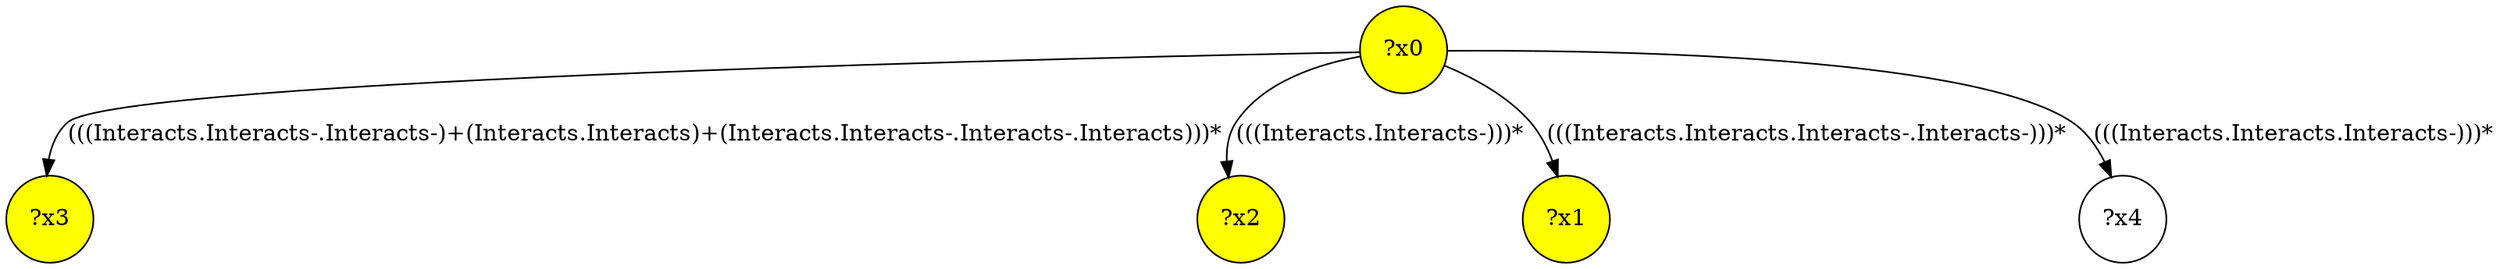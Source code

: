 digraph g {
	x3 [fillcolor="yellow", style="filled," shape=circle, label="?x3"];
	x2 [fillcolor="yellow", style="filled," shape=circle, label="?x2"];
	x0 [fillcolor="yellow", style="filled," shape=circle, label="?x0"];
	x1 [fillcolor="yellow", style="filled," shape=circle, label="?x1"];
	x0 -> x1 [label="(((Interacts.Interacts.Interacts-.Interacts-)))*"];
	x0 -> x2 [label="(((Interacts.Interacts-)))*"];
	x0 -> x3 [label="(((Interacts.Interacts-.Interacts-)+(Interacts.Interacts)+(Interacts.Interacts-.Interacts-.Interacts)))*"];
	x4 [shape=circle, label="?x4"];
	x0 -> x4 [label="(((Interacts.Interacts.Interacts-)))*"];
}
